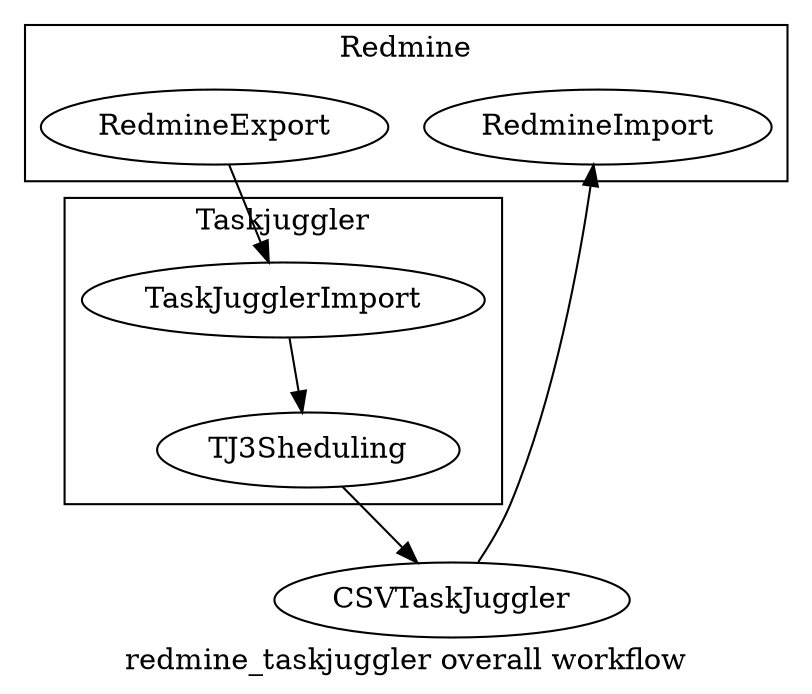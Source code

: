 digraph workflow {
	subgraph cluster_redmine {
		RedmineExport
		RedmineImport
		label="Redmine"
	}
	subgraph cluster_taskjuggler {
		TaskJugglerImport
		TJ3Sheduling
		label="Taskjuggler"
	}

	RedmineExport -> TaskJugglerImport -> TJ3Sheduling -> CSVTaskJuggler -> RedmineImport
	label="redmine_taskjuggler overall workflow"
}